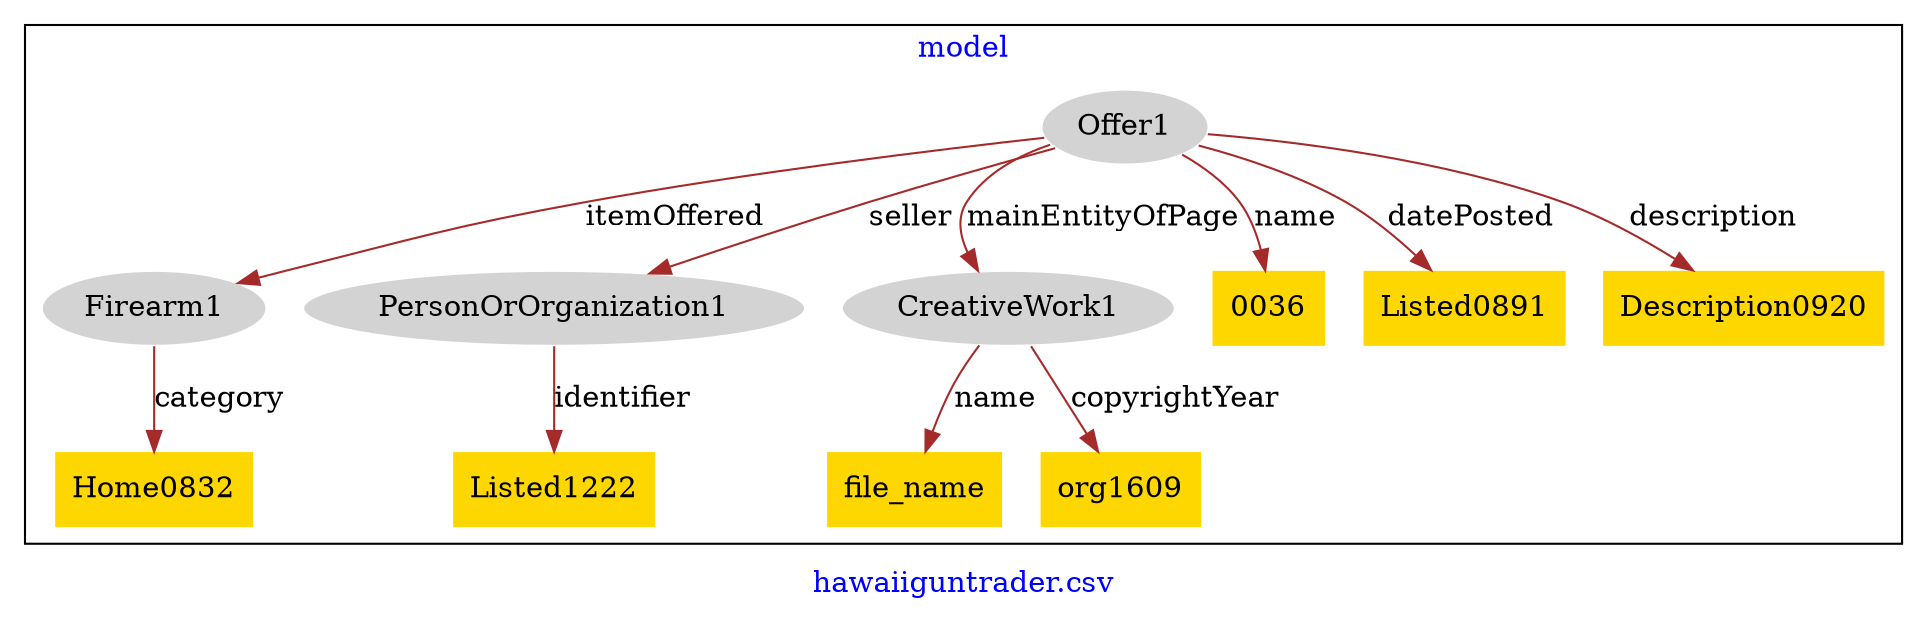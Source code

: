 digraph n0 {
fontcolor="blue"
remincross="true"
label="hawaiiguntrader.csv"
subgraph cluster {
label="model"
n2[style="filled",color="white",fillcolor="lightgray",label="Offer1"];
n3[style="filled",color="white",fillcolor="lightgray",label="Firearm1"];
n4[style="filled",color="white",fillcolor="lightgray",label="PersonOrOrganization1"];
n5[style="filled",color="white",fillcolor="lightgray",label="CreativeWork1"];
n6[shape="plaintext",style="filled",fillcolor="gold",label="0036"];
n7[shape="plaintext",style="filled",fillcolor="gold",label="Listed0891"];
n8[shape="plaintext",style="filled",fillcolor="gold",label="Home0832"];
n9[shape="plaintext",style="filled",fillcolor="gold",label="file_name"];
n10[shape="plaintext",style="filled",fillcolor="gold",label="org1609"];
n11[shape="plaintext",style="filled",fillcolor="gold",label="Listed1222"];
n12[shape="plaintext",style="filled",fillcolor="gold",label="Description0920"];
}
n2 -> n3[color="brown",fontcolor="black",label="itemOffered"]
n2 -> n4[color="brown",fontcolor="black",label="seller"]
n2 -> n5[color="brown",fontcolor="black",label="mainEntityOfPage"]
n2 -> n6[color="brown",fontcolor="black",label="name"]
n2 -> n7[color="brown",fontcolor="black",label="datePosted"]
n3 -> n8[color="brown",fontcolor="black",label="category"]
n5 -> n9[color="brown",fontcolor="black",label="name"]
n5 -> n10[color="brown",fontcolor="black",label="copyrightYear"]
n4 -> n11[color="brown",fontcolor="black",label="identifier"]
n2 -> n12[color="brown",fontcolor="black",label="description"]
}
